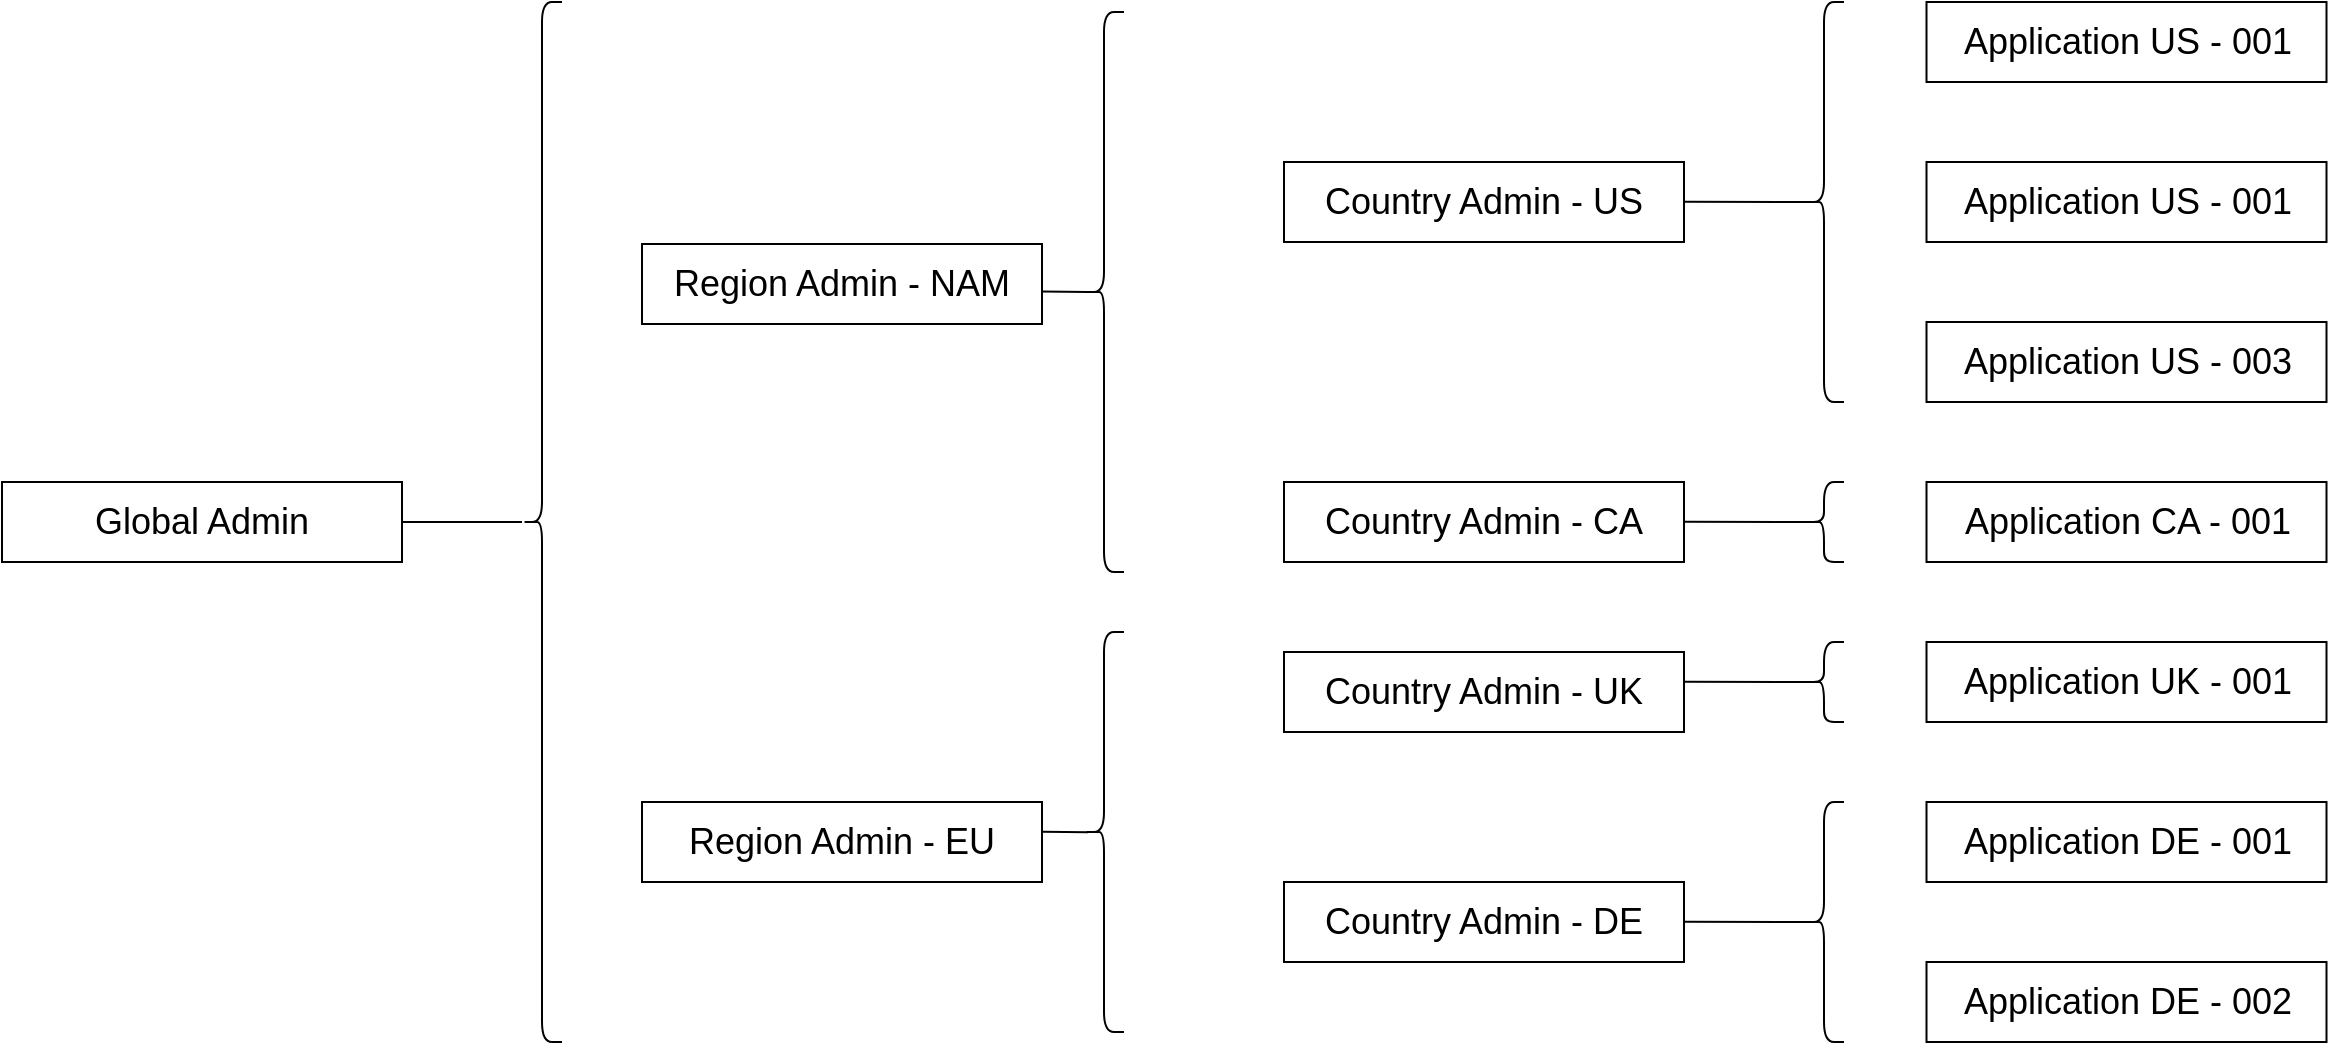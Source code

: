 <mxfile version="26.0.8">
  <diagram name="Admins_Hierarchy" id="g5ykO5Ar1UCDYojkoSGH">
    <mxGraphModel dx="1905" dy="881" grid="1" gridSize="10" guides="1" tooltips="1" connect="1" arrows="1" fold="1" page="1" pageScale="1" pageWidth="2339" pageHeight="3300" math="0" shadow="0">
      <root>
        <mxCell id="0" />
        <mxCell id="1" parent="0" />
        <mxCell id="zyIHGosH6paho46t422g-4" value="" style="rounded=0;whiteSpace=wrap;html=1;" vertex="1" parent="1">
          <mxGeometry x="1001" y="560" width="200" height="40" as="geometry" />
        </mxCell>
        <mxCell id="zyIHGosH6paho46t422g-5" value="&lt;font style=&quot;font-size: 18px;&quot;&gt;Country Ad&lt;span style=&quot;background-color: transparent; color: light-dark(rgb(0, 0, 0), rgb(255, 255, 255));&quot;&gt;min - US&lt;/span&gt;&lt;/font&gt;" style="text;html=1;align=center;verticalAlign=middle;whiteSpace=wrap;rounded=0;" vertex="1" parent="1">
          <mxGeometry x="1012.25" y="565" width="177.5" height="30" as="geometry" />
        </mxCell>
        <mxCell id="zyIHGosH6paho46t422g-22" value="" style="rounded=0;whiteSpace=wrap;html=1;" vertex="1" parent="1">
          <mxGeometry x="1322.25" y="480" width="200" height="40" as="geometry" />
        </mxCell>
        <mxCell id="zyIHGosH6paho46t422g-23" value="&lt;font style=&quot;font-size: 18px;&quot;&gt;&lt;span style=&quot;background-color: transparent; color: light-dark(rgb(0, 0, 0), rgb(255, 255, 255));&quot;&gt;Application US - 001&lt;/span&gt;&lt;/font&gt;" style="text;html=1;align=center;verticalAlign=middle;whiteSpace=wrap;rounded=0;" vertex="1" parent="1">
          <mxGeometry x="1333.5" y="485" width="177.5" height="30" as="geometry" />
        </mxCell>
        <mxCell id="zyIHGosH6paho46t422g-25" value="" style="rounded=0;whiteSpace=wrap;html=1;" vertex="1" parent="1">
          <mxGeometry x="1322.25" y="560" width="200" height="40" as="geometry" />
        </mxCell>
        <mxCell id="zyIHGosH6paho46t422g-26" value="&lt;font style=&quot;font-size: 18px;&quot;&gt;&lt;span style=&quot;background-color: transparent; color: light-dark(rgb(0, 0, 0), rgb(255, 255, 255));&quot;&gt;Application US - 001&lt;/span&gt;&lt;/font&gt;" style="text;html=1;align=center;verticalAlign=middle;whiteSpace=wrap;rounded=0;" vertex="1" parent="1">
          <mxGeometry x="1333.5" y="565" width="177.5" height="30" as="geometry" />
        </mxCell>
        <mxCell id="zyIHGosH6paho46t422g-27" value="" style="rounded=0;whiteSpace=wrap;html=1;" vertex="1" parent="1">
          <mxGeometry x="1322.25" y="640" width="200" height="40" as="geometry" />
        </mxCell>
        <mxCell id="zyIHGosH6paho46t422g-28" value="&lt;font style=&quot;font-size: 18px;&quot;&gt;&lt;span style=&quot;background-color: transparent; color: light-dark(rgb(0, 0, 0), rgb(255, 255, 255));&quot;&gt;Application US - 003&lt;/span&gt;&lt;/font&gt;" style="text;html=1;align=center;verticalAlign=middle;whiteSpace=wrap;rounded=0;" vertex="1" parent="1">
          <mxGeometry x="1333.5" y="645" width="177.5" height="30" as="geometry" />
        </mxCell>
        <mxCell id="zyIHGosH6paho46t422g-29" value="" style="rounded=0;whiteSpace=wrap;html=1;" vertex="1" parent="1">
          <mxGeometry x="1322.25" y="720" width="200" height="40" as="geometry" />
        </mxCell>
        <mxCell id="zyIHGosH6paho46t422g-30" value="&lt;font style=&quot;font-size: 18px;&quot;&gt;&lt;span style=&quot;background-color: transparent; color: light-dark(rgb(0, 0, 0), rgb(255, 255, 255));&quot;&gt;Application CA - 001&lt;/span&gt;&lt;/font&gt;" style="text;html=1;align=center;verticalAlign=middle;whiteSpace=wrap;rounded=0;" vertex="1" parent="1">
          <mxGeometry x="1333.5" y="725" width="177.5" height="30" as="geometry" />
        </mxCell>
        <mxCell id="zyIHGosH6paho46t422g-31" value="" style="rounded=0;whiteSpace=wrap;html=1;" vertex="1" parent="1">
          <mxGeometry x="1322.25" y="800" width="200" height="40" as="geometry" />
        </mxCell>
        <mxCell id="zyIHGosH6paho46t422g-32" value="&lt;font style=&quot;font-size: 18px;&quot;&gt;&lt;span style=&quot;background-color: transparent; color: light-dark(rgb(0, 0, 0), rgb(255, 255, 255));&quot;&gt;Application UK - 001&lt;/span&gt;&lt;/font&gt;" style="text;html=1;align=center;verticalAlign=middle;whiteSpace=wrap;rounded=0;" vertex="1" parent="1">
          <mxGeometry x="1333.5" y="805" width="177.5" height="30" as="geometry" />
        </mxCell>
        <mxCell id="zyIHGosH6paho46t422g-33" value="" style="rounded=0;whiteSpace=wrap;html=1;" vertex="1" parent="1">
          <mxGeometry x="1322.25" y="880" width="200" height="40" as="geometry" />
        </mxCell>
        <mxCell id="zyIHGosH6paho46t422g-34" value="&lt;font style=&quot;font-size: 18px;&quot;&gt;&lt;span style=&quot;background-color: transparent; color: light-dark(rgb(0, 0, 0), rgb(255, 255, 255));&quot;&gt;Application DE - 001&lt;/span&gt;&lt;/font&gt;" style="text;html=1;align=center;verticalAlign=middle;whiteSpace=wrap;rounded=0;" vertex="1" parent="1">
          <mxGeometry x="1333.5" y="885" width="177.5" height="30" as="geometry" />
        </mxCell>
        <mxCell id="zyIHGosH6paho46t422g-35" value="" style="rounded=0;whiteSpace=wrap;html=1;" vertex="1" parent="1">
          <mxGeometry x="1322.25" y="960" width="200" height="40" as="geometry" />
        </mxCell>
        <mxCell id="zyIHGosH6paho46t422g-36" value="&lt;font style=&quot;font-size: 18px;&quot;&gt;&lt;span style=&quot;background-color: transparent; color: light-dark(rgb(0, 0, 0), rgb(255, 255, 255));&quot;&gt;Application DE - 002&lt;/span&gt;&lt;/font&gt;" style="text;html=1;align=center;verticalAlign=middle;whiteSpace=wrap;rounded=0;" vertex="1" parent="1">
          <mxGeometry x="1333.5" y="965" width="177.5" height="30" as="geometry" />
        </mxCell>
        <mxCell id="zyIHGosH6paho46t422g-37" value="" style="shape=curlyBracket;whiteSpace=wrap;html=1;rounded=1;labelPosition=left;verticalLabelPosition=middle;align=right;verticalAlign=middle;" vertex="1" parent="1">
          <mxGeometry x="1261" y="480" width="20" height="200" as="geometry" />
        </mxCell>
        <mxCell id="zyIHGosH6paho46t422g-38" value="" style="shape=curlyBracket;whiteSpace=wrap;html=1;rounded=1;labelPosition=left;verticalLabelPosition=middle;align=right;verticalAlign=middle;" vertex="1" parent="1">
          <mxGeometry x="1261" y="720" width="20" height="40" as="geometry" />
        </mxCell>
        <mxCell id="zyIHGosH6paho46t422g-39" value="" style="shape=curlyBracket;whiteSpace=wrap;html=1;rounded=1;labelPosition=left;verticalLabelPosition=middle;align=right;verticalAlign=middle;" vertex="1" parent="1">
          <mxGeometry x="1261" y="800" width="20" height="40" as="geometry" />
        </mxCell>
        <mxCell id="zyIHGosH6paho46t422g-40" value="" style="shape=curlyBracket;whiteSpace=wrap;html=1;rounded=1;labelPosition=left;verticalLabelPosition=middle;align=right;verticalAlign=middle;" vertex="1" parent="1">
          <mxGeometry x="1261" y="880" width="20" height="120" as="geometry" />
        </mxCell>
        <mxCell id="zyIHGosH6paho46t422g-41" value="" style="shape=curlyBracket;whiteSpace=wrap;html=1;rounded=1;labelPosition=left;verticalLabelPosition=middle;align=right;verticalAlign=middle;" vertex="1" parent="1">
          <mxGeometry x="901" y="485" width="20" height="280" as="geometry" />
        </mxCell>
        <mxCell id="zyIHGosH6paho46t422g-42" value="" style="shape=curlyBracket;whiteSpace=wrap;html=1;rounded=1;labelPosition=left;verticalLabelPosition=middle;align=right;verticalAlign=middle;" vertex="1" parent="1">
          <mxGeometry x="901" y="795" width="20" height="200" as="geometry" />
        </mxCell>
        <mxCell id="zyIHGosH6paho46t422g-43" value="" style="shape=curlyBracket;whiteSpace=wrap;html=1;rounded=1;labelPosition=left;verticalLabelPosition=middle;align=right;verticalAlign=middle;" vertex="1" parent="1">
          <mxGeometry x="620" y="480" width="20" height="520" as="geometry" />
        </mxCell>
        <mxCell id="zyIHGosH6paho46t422g-46" value="" style="rounded=0;whiteSpace=wrap;html=1;" vertex="1" parent="1">
          <mxGeometry x="1001" y="720" width="200" height="40" as="geometry" />
        </mxCell>
        <mxCell id="zyIHGosH6paho46t422g-47" value="&lt;font style=&quot;font-size: 18px;&quot;&gt;Country Ad&lt;span style=&quot;background-color: transparent; color: light-dark(rgb(0, 0, 0), rgb(255, 255, 255));&quot;&gt;min - CA&lt;/span&gt;&lt;/font&gt;" style="text;html=1;align=center;verticalAlign=middle;whiteSpace=wrap;rounded=0;" vertex="1" parent="1">
          <mxGeometry x="1012.25" y="725" width="177.5" height="30" as="geometry" />
        </mxCell>
        <mxCell id="zyIHGosH6paho46t422g-48" value="" style="rounded=0;whiteSpace=wrap;html=1;" vertex="1" parent="1">
          <mxGeometry x="1001" y="805" width="200" height="40" as="geometry" />
        </mxCell>
        <mxCell id="zyIHGosH6paho46t422g-49" value="&lt;font style=&quot;font-size: 18px;&quot;&gt;Country Ad&lt;span style=&quot;background-color: transparent; color: light-dark(rgb(0, 0, 0), rgb(255, 255, 255));&quot;&gt;min - UK&lt;/span&gt;&lt;/font&gt;" style="text;html=1;align=center;verticalAlign=middle;whiteSpace=wrap;rounded=0;" vertex="1" parent="1">
          <mxGeometry x="1012.25" y="810" width="177.5" height="30" as="geometry" />
        </mxCell>
        <mxCell id="zyIHGosH6paho46t422g-50" value="" style="rounded=0;whiteSpace=wrap;html=1;" vertex="1" parent="1">
          <mxGeometry x="1001" y="920" width="200" height="40" as="geometry" />
        </mxCell>
        <mxCell id="zyIHGosH6paho46t422g-51" value="&lt;font style=&quot;font-size: 18px;&quot;&gt;Country Ad&lt;span style=&quot;background-color: transparent; color: light-dark(rgb(0, 0, 0), rgb(255, 255, 255));&quot;&gt;min - DE&lt;/span&gt;&lt;/font&gt;" style="text;html=1;align=center;verticalAlign=middle;whiteSpace=wrap;rounded=0;" vertex="1" parent="1">
          <mxGeometry x="1012.25" y="925" width="177.5" height="30" as="geometry" />
        </mxCell>
        <mxCell id="zyIHGosH6paho46t422g-54" value="" style="rounded=0;whiteSpace=wrap;html=1;" vertex="1" parent="1">
          <mxGeometry x="680" y="601" width="200" height="40" as="geometry" />
        </mxCell>
        <mxCell id="zyIHGosH6paho46t422g-55" value="&lt;span style=&quot;font-size: 18px;&quot;&gt;Region Ad&lt;/span&gt;&lt;span style=&quot;color: light-dark(rgb(0, 0, 0), rgb(255, 255, 255)); font-size: 18px; background-color: transparent;&quot;&gt;min - NAM&lt;/span&gt;" style="text;html=1;align=center;verticalAlign=middle;whiteSpace=wrap;rounded=0;" vertex="1" parent="1">
          <mxGeometry x="691.25" y="606" width="177.5" height="30" as="geometry" />
        </mxCell>
        <mxCell id="zyIHGosH6paho46t422g-56" value="" style="rounded=0;whiteSpace=wrap;html=1;" vertex="1" parent="1">
          <mxGeometry x="680" y="880" width="200" height="40" as="geometry" />
        </mxCell>
        <mxCell id="zyIHGosH6paho46t422g-57" value="&lt;span style=&quot;font-size: 18px;&quot;&gt;Region Ad&lt;/span&gt;&lt;span style=&quot;color: light-dark(rgb(0, 0, 0), rgb(255, 255, 255)); font-size: 18px; background-color: transparent;&quot;&gt;min - EU&lt;/span&gt;" style="text;html=1;align=center;verticalAlign=middle;whiteSpace=wrap;rounded=0;" vertex="1" parent="1">
          <mxGeometry x="691.25" y="885" width="177.5" height="30" as="geometry" />
        </mxCell>
        <mxCell id="zyIHGosH6paho46t422g-62" value="" style="rounded=0;whiteSpace=wrap;html=1;" vertex="1" parent="1">
          <mxGeometry x="360" y="720" width="200" height="40" as="geometry" />
        </mxCell>
        <mxCell id="zyIHGosH6paho46t422g-63" value="&lt;span style=&quot;font-size: 18px;&quot;&gt;Global Ad&lt;/span&gt;&lt;span style=&quot;color: light-dark(rgb(0, 0, 0), rgb(255, 255, 255)); font-size: 18px; background-color: transparent;&quot;&gt;min&lt;/span&gt;" style="text;html=1;align=center;verticalAlign=middle;whiteSpace=wrap;rounded=0;" vertex="1" parent="1">
          <mxGeometry x="371.25" y="725" width="177.5" height="30" as="geometry" />
        </mxCell>
        <mxCell id="zyIHGosH6paho46t422g-64" value="" style="endArrow=none;html=1;rounded=0;" edge="1" parent="1" target="zyIHGosH6paho46t422g-43">
          <mxGeometry width="50" height="50" relative="1" as="geometry">
            <mxPoint x="560" y="740" as="sourcePoint" />
            <mxPoint x="610" y="690" as="targetPoint" />
          </mxGeometry>
        </mxCell>
        <mxCell id="zyIHGosH6paho46t422g-65" value="" style="endArrow=none;html=1;rounded=0;entryX=0.1;entryY=0.5;entryDx=0;entryDy=0;entryPerimeter=0;" edge="1" parent="1" target="zyIHGosH6paho46t422g-41">
          <mxGeometry width="50" height="50" relative="1" as="geometry">
            <mxPoint x="880" y="624.71" as="sourcePoint" />
            <mxPoint x="940" y="624.71" as="targetPoint" />
          </mxGeometry>
        </mxCell>
        <mxCell id="zyIHGosH6paho46t422g-66" value="" style="endArrow=none;html=1;rounded=0;entryX=0.1;entryY=0.5;entryDx=0;entryDy=0;entryPerimeter=0;" edge="1" parent="1">
          <mxGeometry width="50" height="50" relative="1" as="geometry">
            <mxPoint x="880" y="894.83" as="sourcePoint" />
            <mxPoint x="903" y="895.12" as="targetPoint" />
          </mxGeometry>
        </mxCell>
        <mxCell id="zyIHGosH6paho46t422g-67" value="" style="endArrow=none;html=1;rounded=0;entryX=0.1;entryY=0.5;entryDx=0;entryDy=0;entryPerimeter=0;" edge="1" parent="1" target="zyIHGosH6paho46t422g-37">
          <mxGeometry width="50" height="50" relative="1" as="geometry">
            <mxPoint x="1201" y="579.85" as="sourcePoint" />
            <mxPoint x="1224" y="580.14" as="targetPoint" />
          </mxGeometry>
        </mxCell>
        <mxCell id="zyIHGosH6paho46t422g-68" value="" style="endArrow=none;html=1;rounded=0;entryX=0.1;entryY=0.5;entryDx=0;entryDy=0;entryPerimeter=0;" edge="1" parent="1">
          <mxGeometry width="50" height="50" relative="1" as="geometry">
            <mxPoint x="1201" y="739.86" as="sourcePoint" />
            <mxPoint x="1263" y="740.01" as="targetPoint" />
          </mxGeometry>
        </mxCell>
        <mxCell id="zyIHGosH6paho46t422g-69" value="" style="endArrow=none;html=1;rounded=0;entryX=0.1;entryY=0.5;entryDx=0;entryDy=0;entryPerimeter=0;" edge="1" parent="1">
          <mxGeometry width="50" height="50" relative="1" as="geometry">
            <mxPoint x="1201" y="819.86" as="sourcePoint" />
            <mxPoint x="1263" y="820.01" as="targetPoint" />
          </mxGeometry>
        </mxCell>
        <mxCell id="zyIHGosH6paho46t422g-70" value="" style="endArrow=none;html=1;rounded=0;entryX=0.1;entryY=0.5;entryDx=0;entryDy=0;entryPerimeter=0;" edge="1" parent="1">
          <mxGeometry width="50" height="50" relative="1" as="geometry">
            <mxPoint x="1201" y="939.86" as="sourcePoint" />
            <mxPoint x="1263" y="940.01" as="targetPoint" />
          </mxGeometry>
        </mxCell>
      </root>
    </mxGraphModel>
  </diagram>
</mxfile>
